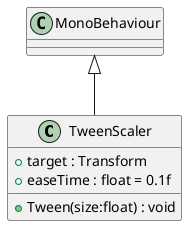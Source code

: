 @startuml
class TweenScaler {
    + target : Transform
    + easeTime : float = 0.1f
    + Tween(size:float) : void
}
MonoBehaviour <|-- TweenScaler
@enduml
